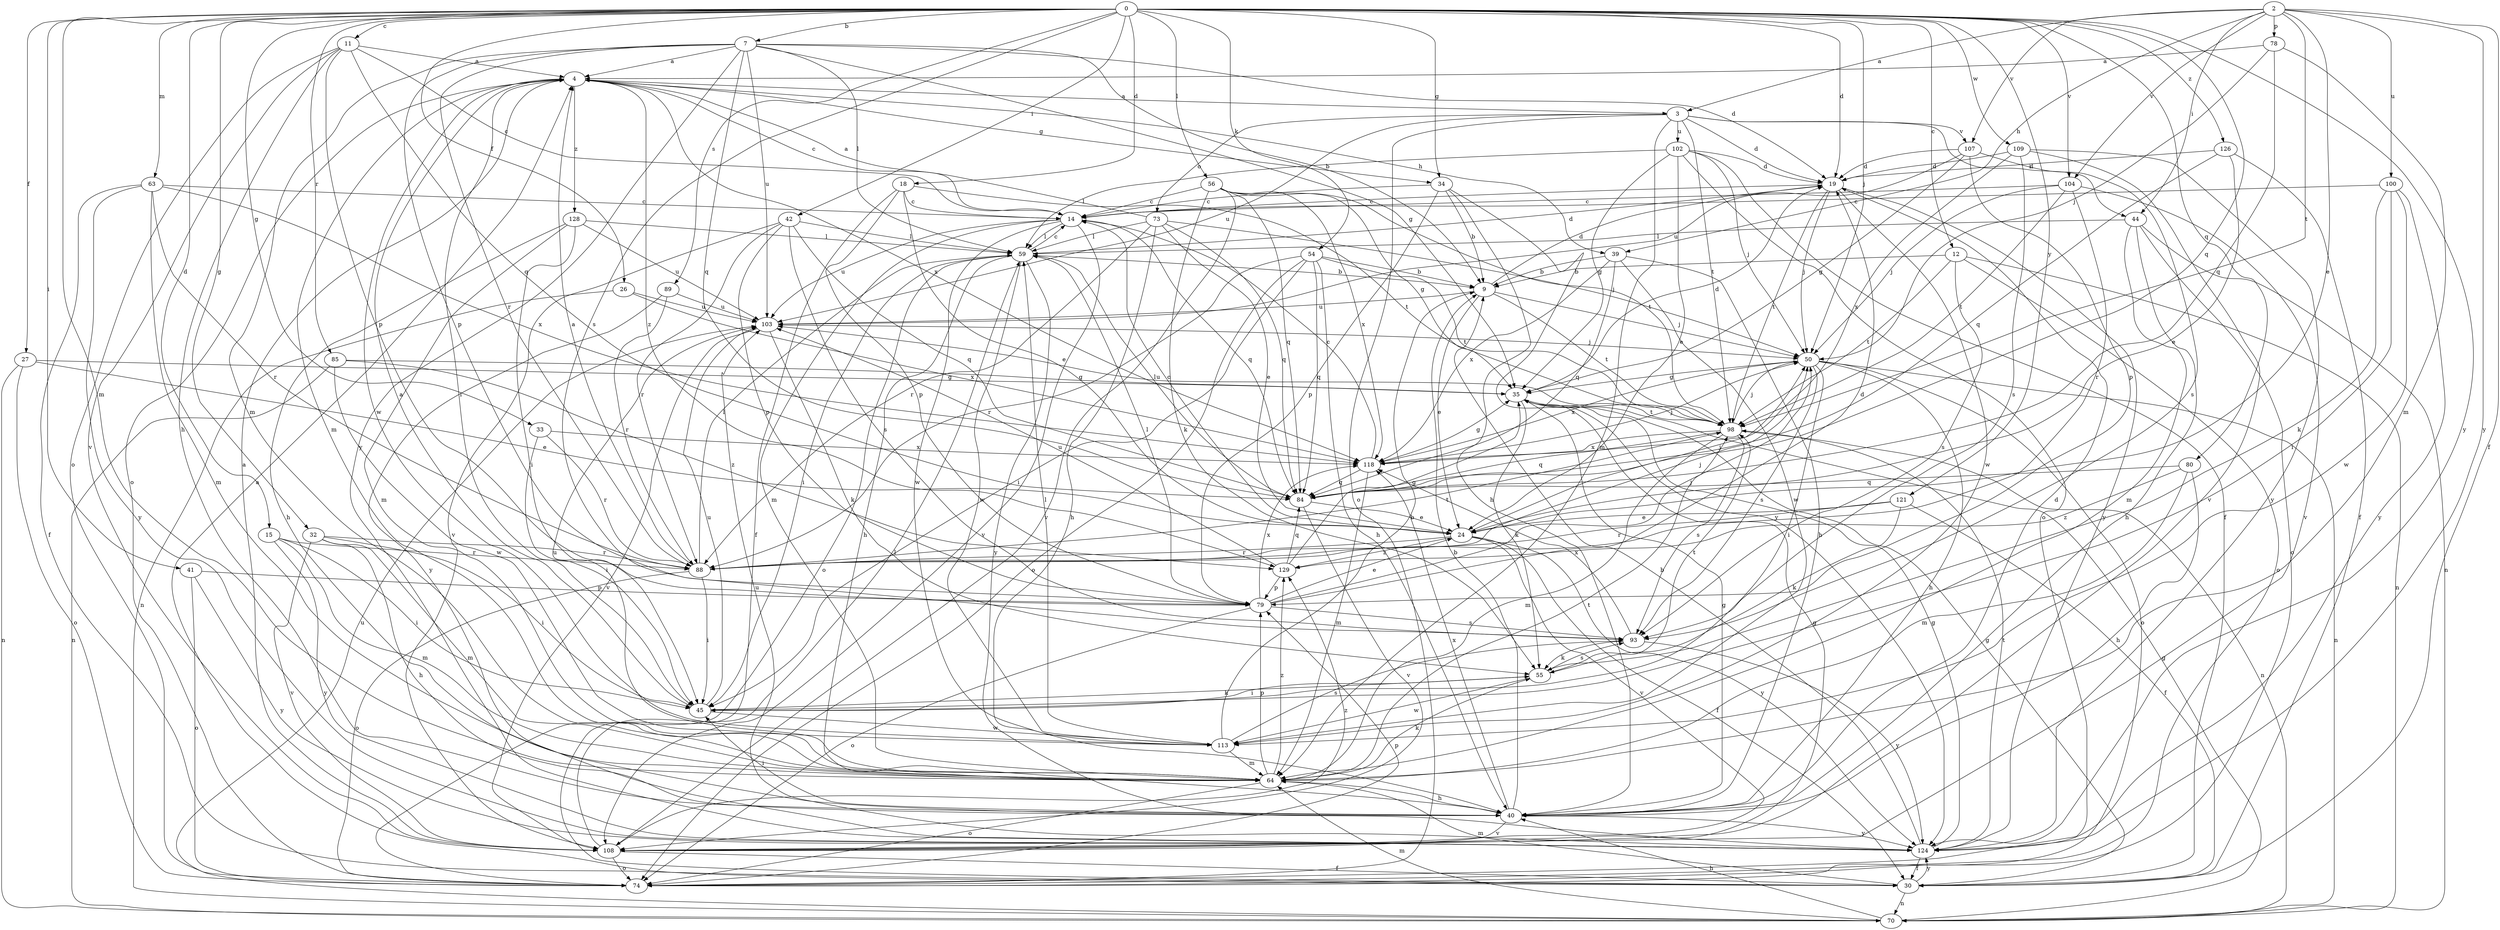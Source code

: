 strict digraph  {
0;
2;
3;
4;
7;
9;
11;
12;
14;
15;
18;
19;
24;
26;
27;
30;
32;
33;
34;
35;
39;
40;
41;
42;
44;
45;
50;
54;
55;
56;
59;
63;
64;
70;
73;
74;
78;
79;
80;
84;
85;
88;
89;
93;
98;
100;
102;
103;
104;
107;
108;
109;
113;
118;
121;
124;
126;
128;
129;
0 -> 7  [label=b];
0 -> 11  [label=c];
0 -> 12  [label=c];
0 -> 15  [label=d];
0 -> 18  [label=d];
0 -> 19  [label=d];
0 -> 26  [label=f];
0 -> 27  [label=f];
0 -> 32  [label=g];
0 -> 33  [label=g];
0 -> 34  [label=g];
0 -> 41  [label=i];
0 -> 42  [label=i];
0 -> 50  [label=j];
0 -> 54  [label=k];
0 -> 56  [label=l];
0 -> 63  [label=m];
0 -> 64  [label=m];
0 -> 80  [label=q];
0 -> 84  [label=q];
0 -> 85  [label=r];
0 -> 89  [label=s];
0 -> 93  [label=s];
0 -> 104  [label=v];
0 -> 109  [label=w];
0 -> 121  [label=y];
0 -> 124  [label=y];
0 -> 126  [label=z];
2 -> 3  [label=a];
2 -> 24  [label=e];
2 -> 30  [label=f];
2 -> 39  [label=h];
2 -> 44  [label=i];
2 -> 78  [label=p];
2 -> 98  [label=t];
2 -> 100  [label=u];
2 -> 104  [label=v];
2 -> 107  [label=v];
2 -> 124  [label=y];
3 -> 19  [label=d];
3 -> 44  [label=i];
3 -> 64  [label=m];
3 -> 73  [label=o];
3 -> 74  [label=o];
3 -> 98  [label=t];
3 -> 102  [label=u];
3 -> 103  [label=u];
3 -> 107  [label=v];
4 -> 3  [label=a];
4 -> 14  [label=c];
4 -> 34  [label=g];
4 -> 39  [label=h];
4 -> 45  [label=i];
4 -> 64  [label=m];
4 -> 74  [label=o];
4 -> 113  [label=w];
4 -> 118  [label=x];
4 -> 128  [label=z];
4 -> 129  [label=z];
7 -> 4  [label=a];
7 -> 9  [label=b];
7 -> 19  [label=d];
7 -> 35  [label=g];
7 -> 59  [label=l];
7 -> 64  [label=m];
7 -> 79  [label=p];
7 -> 84  [label=q];
7 -> 88  [label=r];
7 -> 103  [label=u];
7 -> 124  [label=y];
9 -> 19  [label=d];
9 -> 24  [label=e];
9 -> 50  [label=j];
9 -> 98  [label=t];
9 -> 103  [label=u];
11 -> 4  [label=a];
11 -> 14  [label=c];
11 -> 40  [label=h];
11 -> 74  [label=o];
11 -> 79  [label=p];
11 -> 84  [label=q];
11 -> 108  [label=v];
12 -> 9  [label=b];
12 -> 70  [label=n];
12 -> 74  [label=o];
12 -> 93  [label=s];
12 -> 98  [label=t];
14 -> 59  [label=l];
14 -> 64  [label=m];
14 -> 84  [label=q];
14 -> 103  [label=u];
14 -> 108  [label=v];
14 -> 113  [label=w];
15 -> 45  [label=i];
15 -> 64  [label=m];
15 -> 88  [label=r];
15 -> 124  [label=y];
18 -> 14  [label=c];
18 -> 24  [label=e];
18 -> 30  [label=f];
18 -> 79  [label=p];
18 -> 98  [label=t];
19 -> 14  [label=c];
19 -> 50  [label=j];
19 -> 98  [label=t];
19 -> 113  [label=w];
19 -> 124  [label=y];
24 -> 14  [label=c];
24 -> 30  [label=f];
24 -> 50  [label=j];
24 -> 88  [label=r];
24 -> 108  [label=v];
24 -> 124  [label=y];
24 -> 129  [label=z];
26 -> 70  [label=n];
26 -> 103  [label=u];
26 -> 118  [label=x];
27 -> 24  [label=e];
27 -> 35  [label=g];
27 -> 70  [label=n];
27 -> 74  [label=o];
30 -> 4  [label=a];
30 -> 35  [label=g];
30 -> 64  [label=m];
30 -> 70  [label=n];
30 -> 124  [label=y];
32 -> 40  [label=h];
32 -> 45  [label=i];
32 -> 64  [label=m];
32 -> 88  [label=r];
32 -> 108  [label=v];
33 -> 45  [label=i];
33 -> 88  [label=r];
33 -> 118  [label=x];
34 -> 9  [label=b];
34 -> 14  [label=c];
34 -> 40  [label=h];
34 -> 79  [label=p];
34 -> 124  [label=y];
35 -> 19  [label=d];
35 -> 55  [label=k];
35 -> 98  [label=t];
39 -> 9  [label=b];
39 -> 40  [label=h];
39 -> 84  [label=q];
39 -> 113  [label=w];
39 -> 118  [label=x];
40 -> 9  [label=b];
40 -> 19  [label=d];
40 -> 35  [label=g];
40 -> 45  [label=i];
40 -> 108  [label=v];
40 -> 118  [label=x];
40 -> 124  [label=y];
41 -> 74  [label=o];
41 -> 79  [label=p];
41 -> 124  [label=y];
42 -> 59  [label=l];
42 -> 79  [label=p];
42 -> 84  [label=q];
42 -> 88  [label=r];
42 -> 93  [label=s];
42 -> 108  [label=v];
44 -> 40  [label=h];
44 -> 59  [label=l];
44 -> 64  [label=m];
44 -> 70  [label=n];
44 -> 74  [label=o];
45 -> 4  [label=a];
45 -> 55  [label=k];
45 -> 103  [label=u];
45 -> 113  [label=w];
50 -> 35  [label=g];
50 -> 40  [label=h];
50 -> 45  [label=i];
50 -> 70  [label=n];
50 -> 74  [label=o];
50 -> 93  [label=s];
50 -> 118  [label=x];
54 -> 9  [label=b];
54 -> 40  [label=h];
54 -> 45  [label=i];
54 -> 74  [label=o];
54 -> 84  [label=q];
54 -> 88  [label=r];
54 -> 98  [label=t];
55 -> 45  [label=i];
55 -> 93  [label=s];
55 -> 98  [label=t];
55 -> 113  [label=w];
56 -> 14  [label=c];
56 -> 35  [label=g];
56 -> 55  [label=k];
56 -> 84  [label=q];
56 -> 98  [label=t];
56 -> 108  [label=v];
56 -> 118  [label=x];
59 -> 9  [label=b];
59 -> 14  [label=c];
59 -> 19  [label=d];
59 -> 40  [label=h];
59 -> 45  [label=i];
59 -> 74  [label=o];
59 -> 113  [label=w];
59 -> 124  [label=y];
63 -> 14  [label=c];
63 -> 30  [label=f];
63 -> 64  [label=m];
63 -> 88  [label=r];
63 -> 118  [label=x];
63 -> 124  [label=y];
64 -> 40  [label=h];
64 -> 55  [label=k];
64 -> 74  [label=o];
64 -> 79  [label=p];
64 -> 98  [label=t];
64 -> 103  [label=u];
64 -> 129  [label=z];
70 -> 35  [label=g];
70 -> 40  [label=h];
70 -> 64  [label=m];
70 -> 103  [label=u];
73 -> 4  [label=a];
73 -> 24  [label=e];
73 -> 40  [label=h];
73 -> 50  [label=j];
73 -> 59  [label=l];
73 -> 84  [label=q];
73 -> 88  [label=r];
74 -> 79  [label=p];
78 -> 4  [label=a];
78 -> 50  [label=j];
78 -> 64  [label=m];
78 -> 84  [label=q];
79 -> 19  [label=d];
79 -> 24  [label=e];
79 -> 50  [label=j];
79 -> 59  [label=l];
79 -> 74  [label=o];
79 -> 93  [label=s];
79 -> 118  [label=x];
80 -> 40  [label=h];
80 -> 64  [label=m];
80 -> 84  [label=q];
80 -> 129  [label=z];
84 -> 24  [label=e];
84 -> 59  [label=l];
84 -> 108  [label=v];
85 -> 35  [label=g];
85 -> 70  [label=n];
85 -> 113  [label=w];
85 -> 129  [label=z];
88 -> 4  [label=a];
88 -> 45  [label=i];
88 -> 50  [label=j];
88 -> 59  [label=l];
88 -> 74  [label=o];
88 -> 98  [label=t];
89 -> 88  [label=r];
89 -> 103  [label=u];
89 -> 124  [label=y];
93 -> 55  [label=k];
93 -> 118  [label=x];
93 -> 124  [label=y];
98 -> 50  [label=j];
98 -> 64  [label=m];
98 -> 70  [label=n];
98 -> 84  [label=q];
98 -> 93  [label=s];
98 -> 103  [label=u];
98 -> 118  [label=x];
100 -> 14  [label=c];
100 -> 45  [label=i];
100 -> 55  [label=k];
100 -> 113  [label=w];
100 -> 124  [label=y];
102 -> 19  [label=d];
102 -> 24  [label=e];
102 -> 30  [label=f];
102 -> 35  [label=g];
102 -> 50  [label=j];
102 -> 59  [label=l];
102 -> 74  [label=o];
103 -> 50  [label=j];
103 -> 55  [label=k];
103 -> 108  [label=v];
104 -> 14  [label=c];
104 -> 50  [label=j];
104 -> 88  [label=r];
104 -> 98  [label=t];
104 -> 108  [label=v];
107 -> 19  [label=d];
107 -> 35  [label=g];
107 -> 79  [label=p];
107 -> 93  [label=s];
107 -> 103  [label=u];
108 -> 4  [label=a];
108 -> 30  [label=f];
108 -> 35  [label=g];
108 -> 59  [label=l];
108 -> 74  [label=o];
108 -> 129  [label=z];
109 -> 19  [label=d];
109 -> 93  [label=s];
109 -> 108  [label=v];
109 -> 118  [label=x];
109 -> 124  [label=y];
113 -> 9  [label=b];
113 -> 59  [label=l];
113 -> 64  [label=m];
113 -> 93  [label=s];
118 -> 14  [label=c];
118 -> 35  [label=g];
118 -> 50  [label=j];
118 -> 64  [label=m];
118 -> 84  [label=q];
121 -> 24  [label=e];
121 -> 30  [label=f];
121 -> 55  [label=k];
121 -> 88  [label=r];
124 -> 9  [label=b];
124 -> 30  [label=f];
124 -> 35  [label=g];
124 -> 98  [label=t];
124 -> 103  [label=u];
126 -> 19  [label=d];
126 -> 24  [label=e];
126 -> 30  [label=f];
126 -> 84  [label=q];
128 -> 40  [label=h];
128 -> 45  [label=i];
128 -> 59  [label=l];
128 -> 64  [label=m];
128 -> 103  [label=u];
129 -> 35  [label=g];
129 -> 79  [label=p];
129 -> 84  [label=q];
129 -> 103  [label=u];
}
